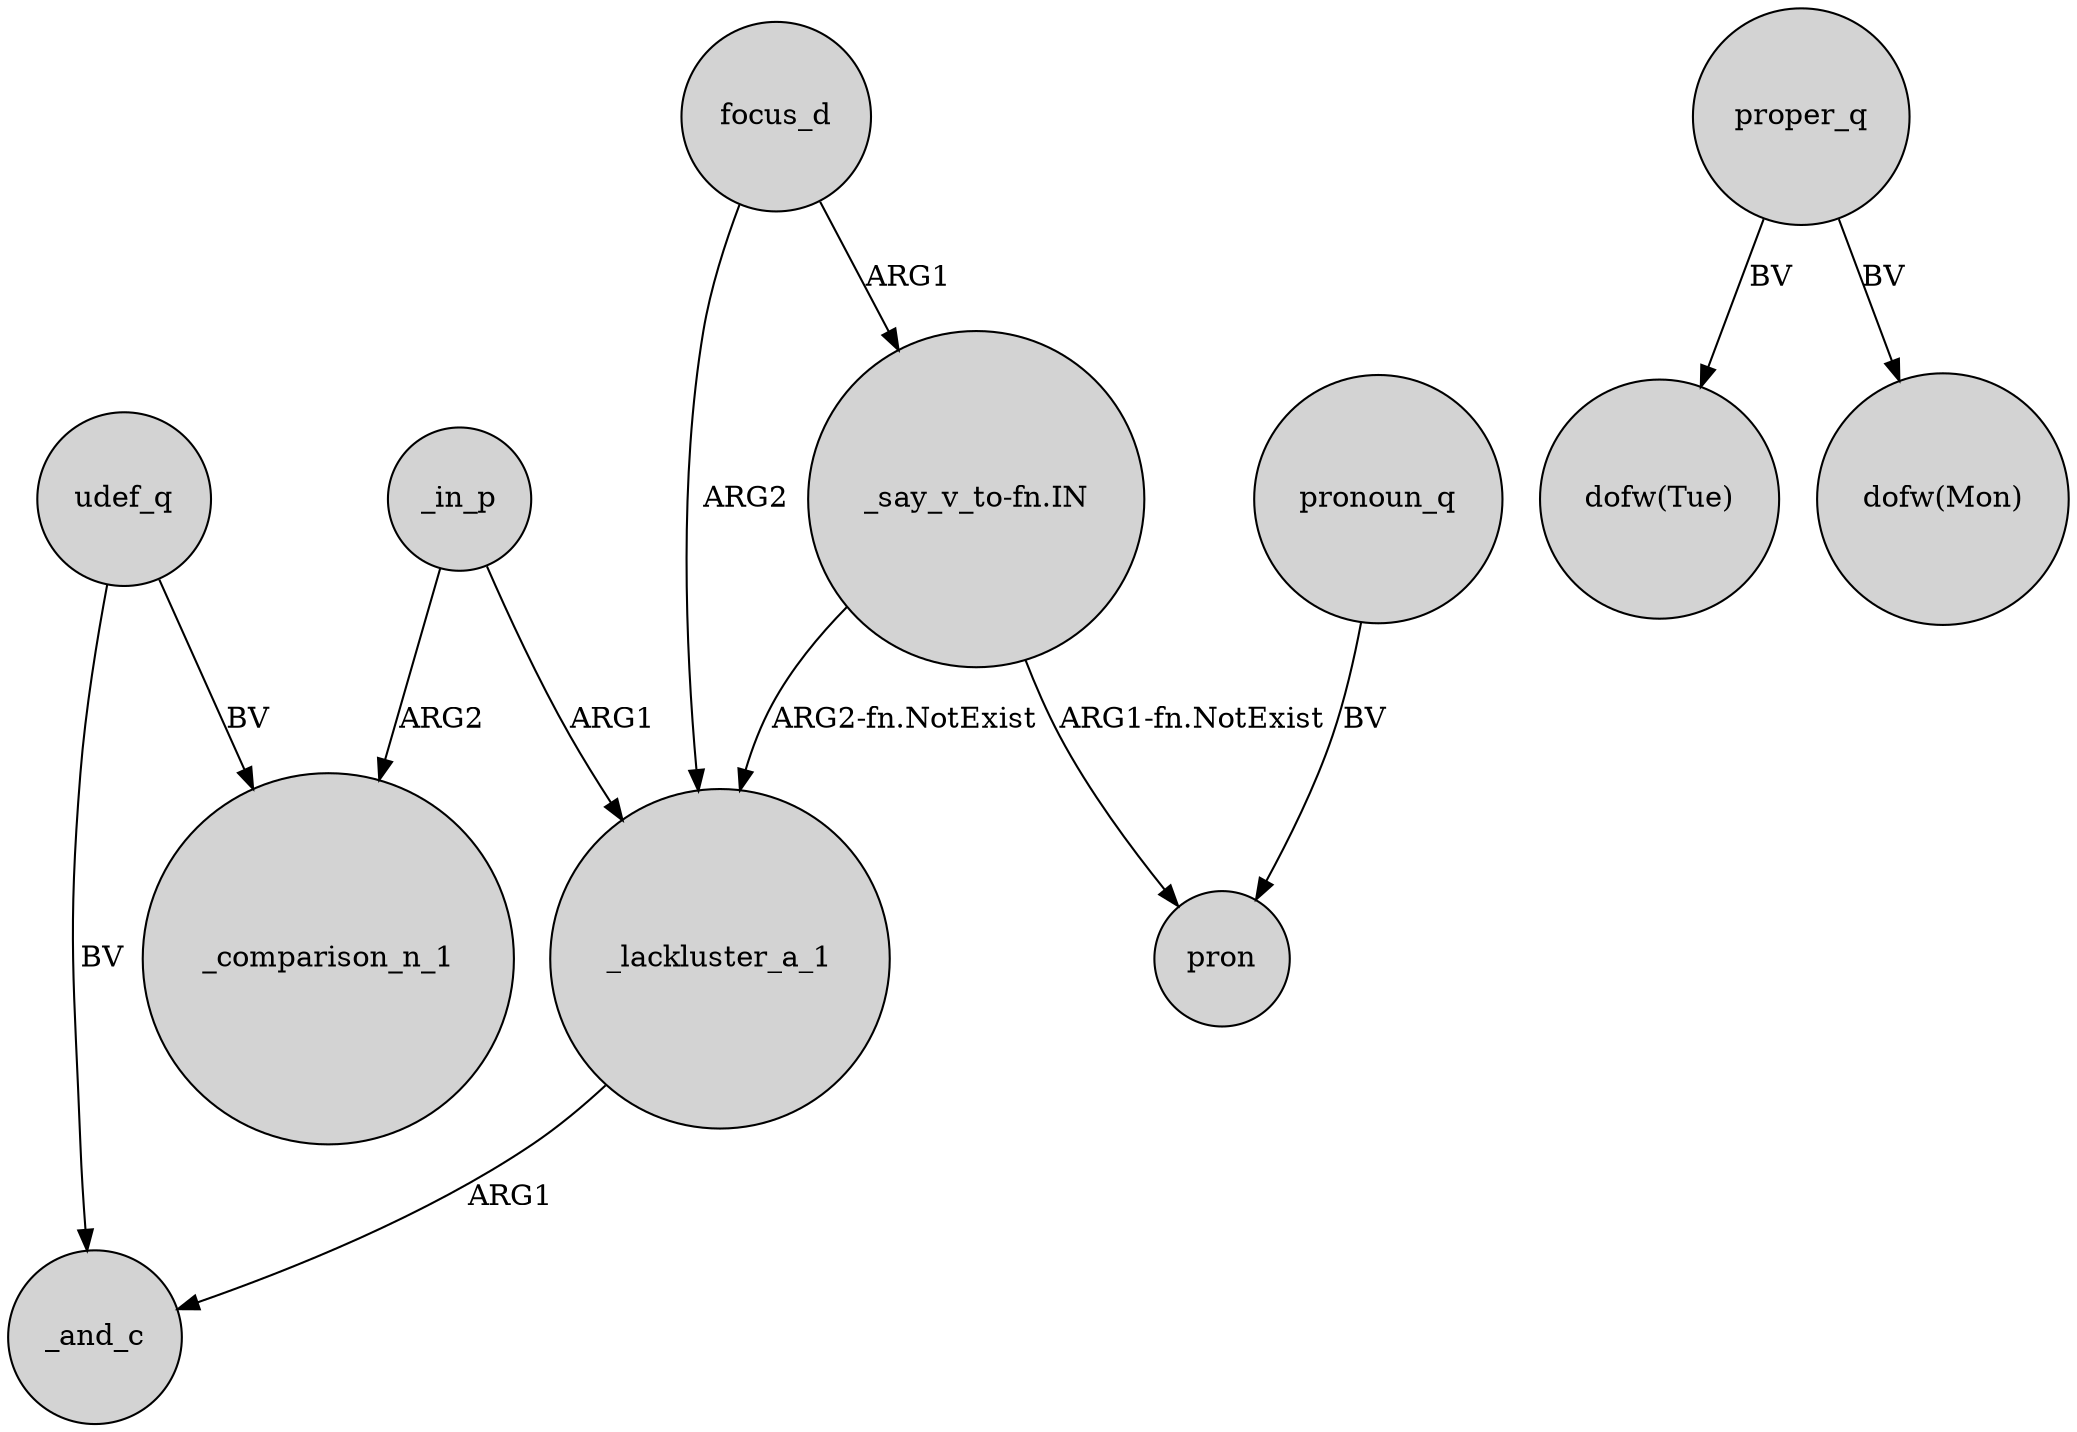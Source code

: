 digraph {
	node [shape=circle style=filled]
	udef_q -> _comparison_n_1 [label=BV]
	"_say_v_to-fn.IN" -> pron [label="ARG1-fn.NotExist"]
	proper_q -> "dofw(Tue)" [label=BV]
	focus_d -> _lackluster_a_1 [label=ARG2]
	_in_p -> _lackluster_a_1 [label=ARG1]
	proper_q -> "dofw(Mon)" [label=BV]
	udef_q -> _and_c [label=BV]
	"_say_v_to-fn.IN" -> _lackluster_a_1 [label="ARG2-fn.NotExist"]
	_lackluster_a_1 -> _and_c [label=ARG1]
	_in_p -> _comparison_n_1 [label=ARG2]
	focus_d -> "_say_v_to-fn.IN" [label=ARG1]
	pronoun_q -> pron [label=BV]
}
